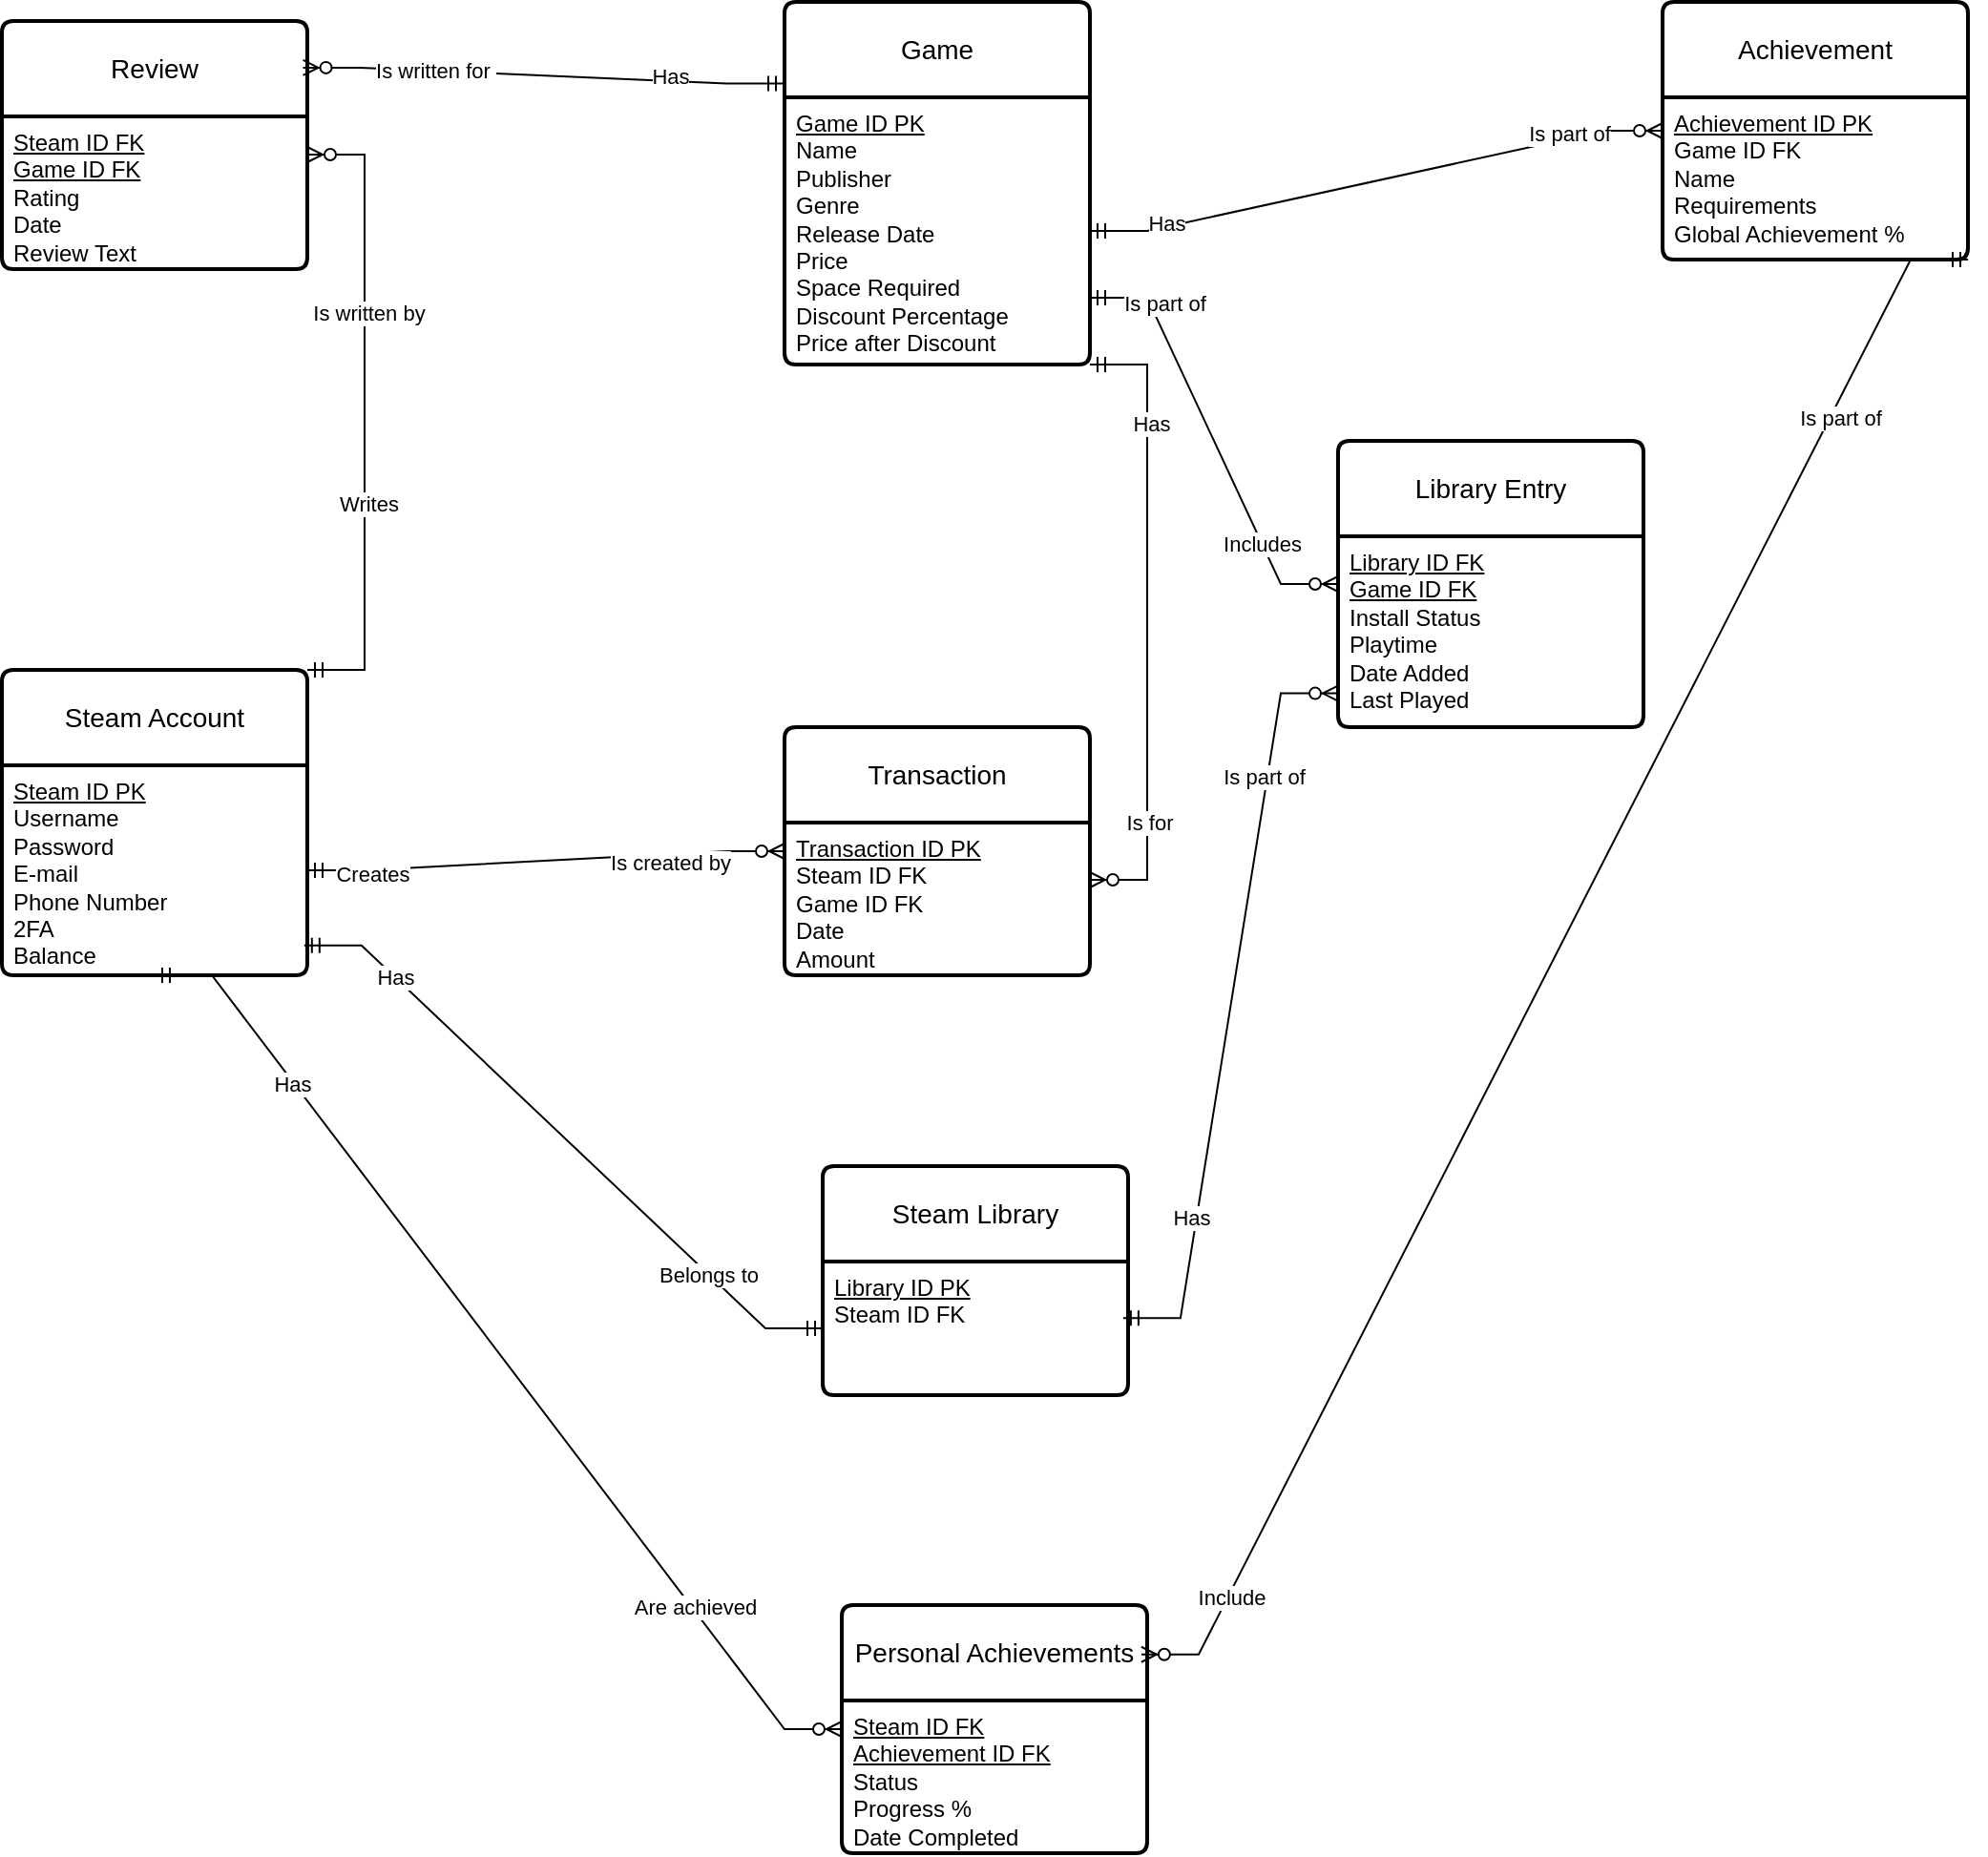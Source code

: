 <mxfile version="24.7.17">
  <diagram name="Page-1" id="KLPauPyvZ0z7arTUOzBx">
    <mxGraphModel dx="1783" dy="986" grid="1" gridSize="10" guides="1" tooltips="1" connect="1" arrows="1" fold="1" page="1" pageScale="1" pageWidth="850" pageHeight="1100" math="0" shadow="0">
      <root>
        <mxCell id="0" />
        <mxCell id="1" parent="0" />
        <mxCell id="2MQ_-69pAGKDTEnByGKH-19" value="Steam Account" style="swimlane;childLayout=stackLayout;horizontal=1;startSize=50;horizontalStack=0;rounded=1;fontSize=14;fontStyle=0;strokeWidth=2;resizeParent=0;resizeLast=1;shadow=0;dashed=0;align=center;arcSize=4;whiteSpace=wrap;html=1;" vertex="1" parent="1">
          <mxGeometry x="240" y="390" width="160" height="160" as="geometry" />
        </mxCell>
        <mxCell id="2MQ_-69pAGKDTEnByGKH-20" value="&lt;u&gt;Steam ID PK&lt;/u&gt;&lt;div&gt;Username&lt;/div&gt;&lt;div&gt;Password&lt;/div&gt;&lt;div&gt;E-mail&lt;/div&gt;&lt;div&gt;Phone Number&lt;/div&gt;&lt;div&gt;2FA&amp;nbsp;&lt;/div&gt;&lt;div&gt;Balance&lt;/div&gt;" style="align=left;strokeColor=none;fillColor=none;spacingLeft=4;fontSize=12;verticalAlign=top;resizable=0;rotatable=0;part=1;html=1;" vertex="1" parent="2MQ_-69pAGKDTEnByGKH-19">
          <mxGeometry y="50" width="160" height="110" as="geometry" />
        </mxCell>
        <mxCell id="2MQ_-69pAGKDTEnByGKH-22" value="Steam Library" style="swimlane;childLayout=stackLayout;horizontal=1;startSize=50;horizontalStack=0;rounded=1;fontSize=14;fontStyle=0;strokeWidth=2;resizeParent=0;resizeLast=1;shadow=0;dashed=0;align=center;arcSize=4;whiteSpace=wrap;html=1;" vertex="1" parent="1">
          <mxGeometry x="670" y="650" width="160" height="120" as="geometry" />
        </mxCell>
        <mxCell id="2MQ_-69pAGKDTEnByGKH-23" value="&lt;u&gt;Library ID PK&lt;/u&gt;&lt;div&gt;Steam ID FK&lt;/div&gt;" style="align=left;strokeColor=none;fillColor=none;spacingLeft=4;fontSize=12;verticalAlign=top;resizable=0;rotatable=0;part=1;html=1;" vertex="1" parent="2MQ_-69pAGKDTEnByGKH-22">
          <mxGeometry y="50" width="160" height="70" as="geometry" />
        </mxCell>
        <mxCell id="2MQ_-69pAGKDTEnByGKH-24" value="Library Entry" style="swimlane;childLayout=stackLayout;horizontal=1;startSize=50;horizontalStack=0;rounded=1;fontSize=14;fontStyle=0;strokeWidth=2;resizeParent=0;resizeLast=1;shadow=0;dashed=0;align=center;arcSize=4;whiteSpace=wrap;html=1;" vertex="1" parent="1">
          <mxGeometry x="940" y="270" width="160" height="150" as="geometry" />
        </mxCell>
        <mxCell id="2MQ_-69pAGKDTEnByGKH-25" value="&lt;u&gt;Library ID FK&lt;/u&gt;&lt;div&gt;&lt;u&gt;Game ID FK&lt;/u&gt;&lt;/div&gt;&lt;div&gt;Install Status&lt;/div&gt;&lt;div&gt;Playtime&lt;/div&gt;&lt;div&gt;Date Added&lt;/div&gt;&lt;div&gt;Last Played&lt;/div&gt;" style="align=left;strokeColor=none;fillColor=none;spacingLeft=4;fontSize=12;verticalAlign=top;resizable=0;rotatable=0;part=1;html=1;" vertex="1" parent="2MQ_-69pAGKDTEnByGKH-24">
          <mxGeometry y="50" width="160" height="100" as="geometry" />
        </mxCell>
        <mxCell id="2MQ_-69pAGKDTEnByGKH-26" value="Game" style="swimlane;childLayout=stackLayout;horizontal=1;startSize=50;horizontalStack=0;rounded=1;fontSize=14;fontStyle=0;strokeWidth=2;resizeParent=0;resizeLast=1;shadow=0;dashed=0;align=center;arcSize=4;whiteSpace=wrap;html=1;" vertex="1" parent="1">
          <mxGeometry x="650" y="40" width="160" height="190" as="geometry" />
        </mxCell>
        <mxCell id="2MQ_-69pAGKDTEnByGKH-27" value="&lt;div&gt;&lt;u&gt;Game ID PK&lt;/u&gt;&lt;/div&gt;&lt;div&gt;Name&lt;/div&gt;&lt;div&gt;Publisher&lt;/div&gt;&lt;div&gt;Genre&lt;/div&gt;&lt;div&gt;Release Date&lt;/div&gt;&lt;div&gt;Price&lt;/div&gt;&lt;div&gt;Space Required&lt;/div&gt;&lt;div&gt;Discount Percentage&lt;/div&gt;&lt;div&gt;Price after Discount&lt;/div&gt;" style="align=left;strokeColor=none;fillColor=none;spacingLeft=4;fontSize=12;verticalAlign=top;resizable=0;rotatable=0;part=1;html=1;" vertex="1" parent="2MQ_-69pAGKDTEnByGKH-26">
          <mxGeometry y="50" width="160" height="140" as="geometry" />
        </mxCell>
        <mxCell id="2MQ_-69pAGKDTEnByGKH-28" value="Review" style="swimlane;childLayout=stackLayout;horizontal=1;startSize=50;horizontalStack=0;rounded=1;fontSize=14;fontStyle=0;strokeWidth=2;resizeParent=0;resizeLast=1;shadow=0;dashed=0;align=center;arcSize=4;whiteSpace=wrap;html=1;" vertex="1" parent="1">
          <mxGeometry x="240" y="50" width="160" height="130" as="geometry" />
        </mxCell>
        <mxCell id="2MQ_-69pAGKDTEnByGKH-29" value="&lt;u&gt;Steam ID FK&lt;/u&gt;&lt;div&gt;&lt;u&gt;Game ID FK&lt;/u&gt;&lt;/div&gt;&lt;div&gt;Rating&lt;/div&gt;&lt;div&gt;Date&lt;/div&gt;&lt;div&gt;Review Text&lt;/div&gt;" style="align=left;strokeColor=none;fillColor=none;spacingLeft=4;fontSize=12;verticalAlign=top;resizable=0;rotatable=0;part=1;html=1;" vertex="1" parent="2MQ_-69pAGKDTEnByGKH-28">
          <mxGeometry y="50" width="160" height="80" as="geometry" />
        </mxCell>
        <mxCell id="2MQ_-69pAGKDTEnByGKH-30" value="Transaction" style="swimlane;childLayout=stackLayout;horizontal=1;startSize=50;horizontalStack=0;rounded=1;fontSize=14;fontStyle=0;strokeWidth=2;resizeParent=0;resizeLast=1;shadow=0;dashed=0;align=center;arcSize=4;whiteSpace=wrap;html=1;" vertex="1" parent="1">
          <mxGeometry x="650" y="420" width="160" height="130" as="geometry" />
        </mxCell>
        <mxCell id="2MQ_-69pAGKDTEnByGKH-31" value="&lt;u&gt;Transaction ID PK&lt;/u&gt;&lt;div&gt;Steam ID FK&lt;/div&gt;&lt;div&gt;Game ID FK&lt;/div&gt;&lt;div&gt;Date&lt;/div&gt;&lt;div&gt;Amount&lt;/div&gt;" style="align=left;strokeColor=none;fillColor=none;spacingLeft=4;fontSize=12;verticalAlign=top;resizable=0;rotatable=0;part=1;html=1;" vertex="1" parent="2MQ_-69pAGKDTEnByGKH-30">
          <mxGeometry y="50" width="160" height="80" as="geometry" />
        </mxCell>
        <mxCell id="2MQ_-69pAGKDTEnByGKH-32" value="Personal Achievements" style="swimlane;childLayout=stackLayout;horizontal=1;startSize=50;horizontalStack=0;rounded=1;fontSize=14;fontStyle=0;strokeWidth=2;resizeParent=0;resizeLast=1;shadow=0;dashed=0;align=center;arcSize=4;whiteSpace=wrap;html=1;" vertex="1" parent="1">
          <mxGeometry x="680" y="880" width="160" height="130" as="geometry" />
        </mxCell>
        <mxCell id="2MQ_-69pAGKDTEnByGKH-33" value="&lt;u&gt;Steam ID FK&lt;/u&gt;&lt;div&gt;&lt;u&gt;Achievement ID FK&lt;/u&gt;&lt;/div&gt;&lt;div&gt;Status&lt;/div&gt;&lt;div&gt;Progress %&lt;/div&gt;&lt;div&gt;Date Completed&lt;/div&gt;" style="align=left;strokeColor=none;fillColor=none;spacingLeft=4;fontSize=12;verticalAlign=top;resizable=0;rotatable=0;part=1;html=1;" vertex="1" parent="2MQ_-69pAGKDTEnByGKH-32">
          <mxGeometry y="50" width="160" height="80" as="geometry" />
        </mxCell>
        <mxCell id="2MQ_-69pAGKDTEnByGKH-34" value="Achievement" style="swimlane;childLayout=stackLayout;horizontal=1;startSize=50;horizontalStack=0;rounded=1;fontSize=14;fontStyle=0;strokeWidth=2;resizeParent=0;resizeLast=1;shadow=0;dashed=0;align=center;arcSize=4;whiteSpace=wrap;html=1;" vertex="1" parent="1">
          <mxGeometry x="1110" y="40" width="160" height="135" as="geometry" />
        </mxCell>
        <mxCell id="2MQ_-69pAGKDTEnByGKH-35" value="&lt;u&gt;Achievement ID PK&lt;/u&gt;&lt;div&gt;Game ID FK&lt;/div&gt;&lt;div&gt;Name&lt;/div&gt;&lt;div&gt;Requirements&lt;/div&gt;&lt;div&gt;Global Achievement %&lt;/div&gt;" style="align=left;strokeColor=none;fillColor=none;spacingLeft=4;fontSize=12;verticalAlign=top;resizable=0;rotatable=0;part=1;html=1;" vertex="1" parent="2MQ_-69pAGKDTEnByGKH-34">
          <mxGeometry y="50" width="160" height="85" as="geometry" />
        </mxCell>
        <mxCell id="2MQ_-69pAGKDTEnByGKH-39" value="" style="edgeStyle=entityRelationEdgeStyle;fontSize=12;html=1;endArrow=ERzeroToMany;startArrow=ERmandOne;rounded=0;exitX=1;exitY=0;exitDx=0;exitDy=0;entryX=1;entryY=0.25;entryDx=0;entryDy=0;" edge="1" parent="1" source="2MQ_-69pAGKDTEnByGKH-19" target="2MQ_-69pAGKDTEnByGKH-29">
          <mxGeometry width="100" height="100" relative="1" as="geometry">
            <mxPoint x="360" y="280" as="sourcePoint" />
            <mxPoint x="460" y="180" as="targetPoint" />
          </mxGeometry>
        </mxCell>
        <mxCell id="2MQ_-69pAGKDTEnByGKH-42" value="Is written by" style="edgeLabel;html=1;align=center;verticalAlign=middle;resizable=0;points=[];" vertex="1" connectable="0" parent="2MQ_-69pAGKDTEnByGKH-39">
          <mxGeometry x="0.704" y="-2" relative="1" as="geometry">
            <mxPoint y="64" as="offset" />
          </mxGeometry>
        </mxCell>
        <mxCell id="2MQ_-69pAGKDTEnByGKH-43" value="Writes" style="edgeLabel;html=1;align=center;verticalAlign=middle;resizable=0;points=[];" vertex="1" connectable="0" parent="2MQ_-69pAGKDTEnByGKH-39">
          <mxGeometry x="-0.647" y="-2" relative="1" as="geometry">
            <mxPoint y="-59" as="offset" />
          </mxGeometry>
        </mxCell>
        <mxCell id="2MQ_-69pAGKDTEnByGKH-48" value="" style="edgeStyle=entityRelationEdgeStyle;fontSize=12;html=1;endArrow=ERzeroToMany;startArrow=ERmandOne;rounded=0;entryX=0.986;entryY=0.188;entryDx=0;entryDy=0;entryPerimeter=0;exitX=-0.003;exitY=0.225;exitDx=0;exitDy=0;exitPerimeter=0;" edge="1" parent="1" source="2MQ_-69pAGKDTEnByGKH-26" target="2MQ_-69pAGKDTEnByGKH-28">
          <mxGeometry width="100" height="100" relative="1" as="geometry">
            <mxPoint x="600" y="210" as="sourcePoint" />
            <mxPoint x="540" y="60" as="targetPoint" />
            <Array as="points">
              <mxPoint x="610" y="170" />
              <mxPoint x="510" y="130" />
              <mxPoint x="510" y="130" />
            </Array>
          </mxGeometry>
        </mxCell>
        <mxCell id="2MQ_-69pAGKDTEnByGKH-49" value="Is written for&amp;nbsp;" style="edgeLabel;html=1;align=center;verticalAlign=middle;resizable=0;points=[];" vertex="1" connectable="0" parent="2MQ_-69pAGKDTEnByGKH-48">
          <mxGeometry x="0.542" relative="1" as="geometry">
            <mxPoint x="11" as="offset" />
          </mxGeometry>
        </mxCell>
        <mxCell id="2MQ_-69pAGKDTEnByGKH-50" value="Has" style="edgeLabel;html=1;align=center;verticalAlign=middle;resizable=0;points=[];" vertex="1" connectable="0" parent="2MQ_-69pAGKDTEnByGKH-48">
          <mxGeometry x="-0.529" y="-3" relative="1" as="geometry">
            <mxPoint as="offset" />
          </mxGeometry>
        </mxCell>
        <mxCell id="2MQ_-69pAGKDTEnByGKH-51" value="" style="edgeStyle=entityRelationEdgeStyle;fontSize=12;html=1;endArrow=ERzeroToMany;startArrow=ERmandOne;rounded=0;exitX=1;exitY=0.5;exitDx=0;exitDy=0;entryX=0;entryY=0.5;entryDx=0;entryDy=0;" edge="1" parent="1" source="2MQ_-69pAGKDTEnByGKH-20" target="2MQ_-69pAGKDTEnByGKH-30">
          <mxGeometry width="100" height="100" relative="1" as="geometry">
            <mxPoint x="408.72" y="447" as="sourcePoint" />
            <mxPoint x="650" y="380" as="targetPoint" />
          </mxGeometry>
        </mxCell>
        <mxCell id="2MQ_-69pAGKDTEnByGKH-52" value="Creates" style="edgeLabel;html=1;align=center;verticalAlign=middle;resizable=0;points=[];" vertex="1" connectable="0" parent="2MQ_-69pAGKDTEnByGKH-51">
          <mxGeometry x="-0.727" y="-2" relative="1" as="geometry">
            <mxPoint as="offset" />
          </mxGeometry>
        </mxCell>
        <mxCell id="2MQ_-69pAGKDTEnByGKH-53" value="Is created by" style="edgeLabel;html=1;align=center;verticalAlign=middle;resizable=0;points=[];" vertex="1" connectable="0" parent="2MQ_-69pAGKDTEnByGKH-51">
          <mxGeometry x="0.644" y="2" relative="1" as="geometry">
            <mxPoint x="-15" y="7" as="offset" />
          </mxGeometry>
        </mxCell>
        <mxCell id="2MQ_-69pAGKDTEnByGKH-54" value="" style="edgeStyle=entityRelationEdgeStyle;fontSize=12;html=1;endArrow=ERzeroToMany;startArrow=ERmandOne;rounded=0;exitX=1;exitY=1;exitDx=0;exitDy=0;entryX=1;entryY=0.375;entryDx=0;entryDy=0;entryPerimeter=0;" edge="1" parent="1" source="2MQ_-69pAGKDTEnByGKH-27" target="2MQ_-69pAGKDTEnByGKH-31">
          <mxGeometry width="100" height="100" relative="1" as="geometry">
            <mxPoint x="470" y="430" as="sourcePoint" />
            <mxPoint x="860" y="320" as="targetPoint" />
          </mxGeometry>
        </mxCell>
        <mxCell id="2MQ_-69pAGKDTEnByGKH-55" value="Has" style="edgeLabel;html=1;align=center;verticalAlign=middle;resizable=0;points=[];" vertex="1" connectable="0" parent="2MQ_-69pAGKDTEnByGKH-54">
          <mxGeometry x="-0.63" y="2" relative="1" as="geometry">
            <mxPoint as="offset" />
          </mxGeometry>
        </mxCell>
        <mxCell id="2MQ_-69pAGKDTEnByGKH-56" value="Is for" style="edgeLabel;html=1;align=center;verticalAlign=middle;resizable=0;points=[];" vertex="1" connectable="0" parent="2MQ_-69pAGKDTEnByGKH-54">
          <mxGeometry x="0.636" y="1" relative="1" as="geometry">
            <mxPoint as="offset" />
          </mxGeometry>
        </mxCell>
        <mxCell id="2MQ_-69pAGKDTEnByGKH-57" value="" style="edgeStyle=entityRelationEdgeStyle;fontSize=12;html=1;endArrow=ERzeroToMany;startArrow=ERmandOne;rounded=0;exitX=1;exitY=0.5;exitDx=0;exitDy=0;entryX=0;entryY=0.5;entryDx=0;entryDy=0;" edge="1" parent="1" source="2MQ_-69pAGKDTEnByGKH-27" target="2MQ_-69pAGKDTEnByGKH-34">
          <mxGeometry width="100" height="100" relative="1" as="geometry">
            <mxPoint x="900" y="430" as="sourcePoint" />
            <mxPoint x="1000" y="330" as="targetPoint" />
          </mxGeometry>
        </mxCell>
        <mxCell id="2MQ_-69pAGKDTEnByGKH-58" value="Has" style="edgeLabel;html=1;align=center;verticalAlign=middle;resizable=0;points=[];" vertex="1" connectable="0" parent="2MQ_-69pAGKDTEnByGKH-57">
          <mxGeometry x="-0.736" y="2" relative="1" as="geometry">
            <mxPoint as="offset" />
          </mxGeometry>
        </mxCell>
        <mxCell id="2MQ_-69pAGKDTEnByGKH-59" value="Is part of" style="edgeLabel;html=1;align=center;verticalAlign=middle;resizable=0;points=[];" vertex="1" connectable="0" parent="2MQ_-69pAGKDTEnByGKH-57">
          <mxGeometry x="0.727" y="1" relative="1" as="geometry">
            <mxPoint x="-8" as="offset" />
          </mxGeometry>
        </mxCell>
        <mxCell id="2MQ_-69pAGKDTEnByGKH-60" value="" style="edgeStyle=entityRelationEdgeStyle;fontSize=12;html=1;endArrow=ERzeroToMany;startArrow=ERmandOne;rounded=0;entryX=0;entryY=0.25;entryDx=0;entryDy=0;exitX=1;exitY=0.75;exitDx=0;exitDy=0;" edge="1" parent="1" source="2MQ_-69pAGKDTEnByGKH-27" target="2MQ_-69pAGKDTEnByGKH-25">
          <mxGeometry width="100" height="100" relative="1" as="geometry">
            <mxPoint x="600" y="430" as="sourcePoint" />
            <mxPoint x="700" y="330" as="targetPoint" />
          </mxGeometry>
        </mxCell>
        <mxCell id="2MQ_-69pAGKDTEnByGKH-61" value="Is part of" style="edgeLabel;html=1;align=center;verticalAlign=middle;resizable=0;points=[];" vertex="1" connectable="0" parent="2MQ_-69pAGKDTEnByGKH-60">
          <mxGeometry x="-0.803" relative="1" as="geometry">
            <mxPoint x="17" y="3" as="offset" />
          </mxGeometry>
        </mxCell>
        <mxCell id="2MQ_-69pAGKDTEnByGKH-62" value="Includes" style="edgeLabel;html=1;align=center;verticalAlign=middle;resizable=0;points=[];" vertex="1" connectable="0" parent="2MQ_-69pAGKDTEnByGKH-60">
          <mxGeometry x="0.541" y="-1" relative="1" as="geometry">
            <mxPoint y="-2" as="offset" />
          </mxGeometry>
        </mxCell>
        <mxCell id="2MQ_-69pAGKDTEnByGKH-63" value="" style="edgeStyle=entityRelationEdgeStyle;fontSize=12;html=1;endArrow=ERmandOne;startArrow=ERmandOne;rounded=0;exitX=0.99;exitY=0.858;exitDx=0;exitDy=0;exitPerimeter=0;" edge="1" parent="1" source="2MQ_-69pAGKDTEnByGKH-20" target="2MQ_-69pAGKDTEnByGKH-23">
          <mxGeometry width="100" height="100" relative="1" as="geometry">
            <mxPoint x="392" y="550" as="sourcePoint" />
            <mxPoint x="661.04" y="724.99" as="targetPoint" />
          </mxGeometry>
        </mxCell>
        <mxCell id="2MQ_-69pAGKDTEnByGKH-64" value="Has" style="edgeLabel;html=1;align=center;verticalAlign=middle;resizable=0;points=[];" vertex="1" connectable="0" parent="2MQ_-69pAGKDTEnByGKH-63">
          <mxGeometry x="-0.696" relative="1" as="geometry">
            <mxPoint as="offset" />
          </mxGeometry>
        </mxCell>
        <mxCell id="2MQ_-69pAGKDTEnByGKH-65" value="Belongs to" style="edgeLabel;html=1;align=center;verticalAlign=middle;resizable=0;points=[];" vertex="1" connectable="0" parent="2MQ_-69pAGKDTEnByGKH-63">
          <mxGeometry x="0.589" y="1" relative="1" as="geometry">
            <mxPoint y="1" as="offset" />
          </mxGeometry>
        </mxCell>
        <mxCell id="2MQ_-69pAGKDTEnByGKH-67" value="" style="edgeStyle=entityRelationEdgeStyle;fontSize=12;html=1;endArrow=ERzeroToMany;startArrow=ERmandOne;rounded=0;exitX=0.984;exitY=0.424;exitDx=0;exitDy=0;exitPerimeter=0;entryX=0;entryY=0.823;entryDx=0;entryDy=0;entryPerimeter=0;" edge="1" parent="1" source="2MQ_-69pAGKDTEnByGKH-23" target="2MQ_-69pAGKDTEnByGKH-25">
          <mxGeometry width="100" height="100" relative="1" as="geometry">
            <mxPoint x="940" y="690" as="sourcePoint" />
            <mxPoint x="1040" y="590" as="targetPoint" />
          </mxGeometry>
        </mxCell>
        <mxCell id="2MQ_-69pAGKDTEnByGKH-68" value="Has" style="edgeLabel;html=1;align=center;verticalAlign=middle;resizable=0;points=[];" vertex="1" connectable="0" parent="2MQ_-69pAGKDTEnByGKH-67">
          <mxGeometry x="-0.575" y="3" relative="1" as="geometry">
            <mxPoint as="offset" />
          </mxGeometry>
        </mxCell>
        <mxCell id="2MQ_-69pAGKDTEnByGKH-69" value="Is part of" style="edgeLabel;html=1;align=center;verticalAlign=middle;resizable=0;points=[];" vertex="1" connectable="0" parent="2MQ_-69pAGKDTEnByGKH-67">
          <mxGeometry x="0.619" y="2" relative="1" as="geometry">
            <mxPoint as="offset" />
          </mxGeometry>
        </mxCell>
        <mxCell id="2MQ_-69pAGKDTEnByGKH-70" value="" style="edgeStyle=entityRelationEdgeStyle;fontSize=12;html=1;endArrow=ERzeroToMany;startArrow=ERmandOne;rounded=0;entryX=0;entryY=0.5;entryDx=0;entryDy=0;exitX=0.5;exitY=1;exitDx=0;exitDy=0;" edge="1" parent="1" source="2MQ_-69pAGKDTEnByGKH-20" target="2MQ_-69pAGKDTEnByGKH-32">
          <mxGeometry width="100" height="100" relative="1" as="geometry">
            <mxPoint x="320" y="860" as="sourcePoint" />
            <mxPoint x="420" y="760" as="targetPoint" />
          </mxGeometry>
        </mxCell>
        <mxCell id="2MQ_-69pAGKDTEnByGKH-71" value="Has" style="edgeLabel;html=1;align=center;verticalAlign=middle;resizable=0;points=[];" vertex="1" connectable="0" parent="2MQ_-69pAGKDTEnByGKH-70">
          <mxGeometry x="-0.636" y="-1" relative="1" as="geometry">
            <mxPoint as="offset" />
          </mxGeometry>
        </mxCell>
        <mxCell id="2MQ_-69pAGKDTEnByGKH-72" value="Are achieved" style="edgeLabel;html=1;align=center;verticalAlign=middle;resizable=0;points=[];" vertex="1" connectable="0" parent="2MQ_-69pAGKDTEnByGKH-70">
          <mxGeometry x="0.605" y="1" relative="1" as="geometry">
            <mxPoint as="offset" />
          </mxGeometry>
        </mxCell>
        <mxCell id="2MQ_-69pAGKDTEnByGKH-73" value="" style="edgeStyle=entityRelationEdgeStyle;fontSize=12;html=1;endArrow=ERzeroToMany;startArrow=ERmandOne;rounded=0;exitX=1;exitY=1;exitDx=0;exitDy=0;entryX=0.981;entryY=0.199;entryDx=0;entryDy=0;entryPerimeter=0;" edge="1" parent="1" source="2MQ_-69pAGKDTEnByGKH-35" target="2MQ_-69pAGKDTEnByGKH-32">
          <mxGeometry width="100" height="100" relative="1" as="geometry">
            <mxPoint x="1460" y="170" as="sourcePoint" />
            <mxPoint x="1030" y="965" as="targetPoint" />
            <Array as="points">
              <mxPoint x="1320" y="595" />
            </Array>
          </mxGeometry>
        </mxCell>
        <mxCell id="2MQ_-69pAGKDTEnByGKH-74" value="Is part of" style="edgeLabel;html=1;align=center;verticalAlign=middle;resizable=0;points=[];" vertex="1" connectable="0" parent="2MQ_-69pAGKDTEnByGKH-73">
          <mxGeometry x="-0.726" y="4" relative="1" as="geometry">
            <mxPoint as="offset" />
          </mxGeometry>
        </mxCell>
        <mxCell id="2MQ_-69pAGKDTEnByGKH-75" value="Include" style="edgeLabel;html=1;align=center;verticalAlign=middle;resizable=0;points=[];" vertex="1" connectable="0" parent="2MQ_-69pAGKDTEnByGKH-73">
          <mxGeometry x="0.853" y="1" relative="1" as="geometry">
            <mxPoint as="offset" />
          </mxGeometry>
        </mxCell>
      </root>
    </mxGraphModel>
  </diagram>
</mxfile>
